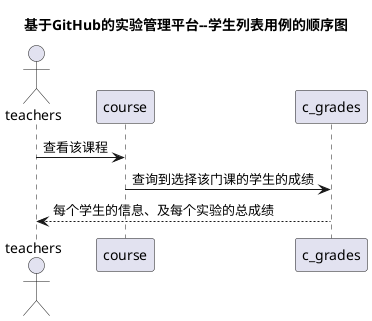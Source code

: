 @startuml
title 基于GitHub的实验管理平台--学生列表用例的顺序图
actor teachers
teachers -> course:查看该课程
course -> c_grades: 查询到选择该门课的学生的成绩
c_grades--> teachers:每个学生的信息、及每个实验的总成绩

@enduml